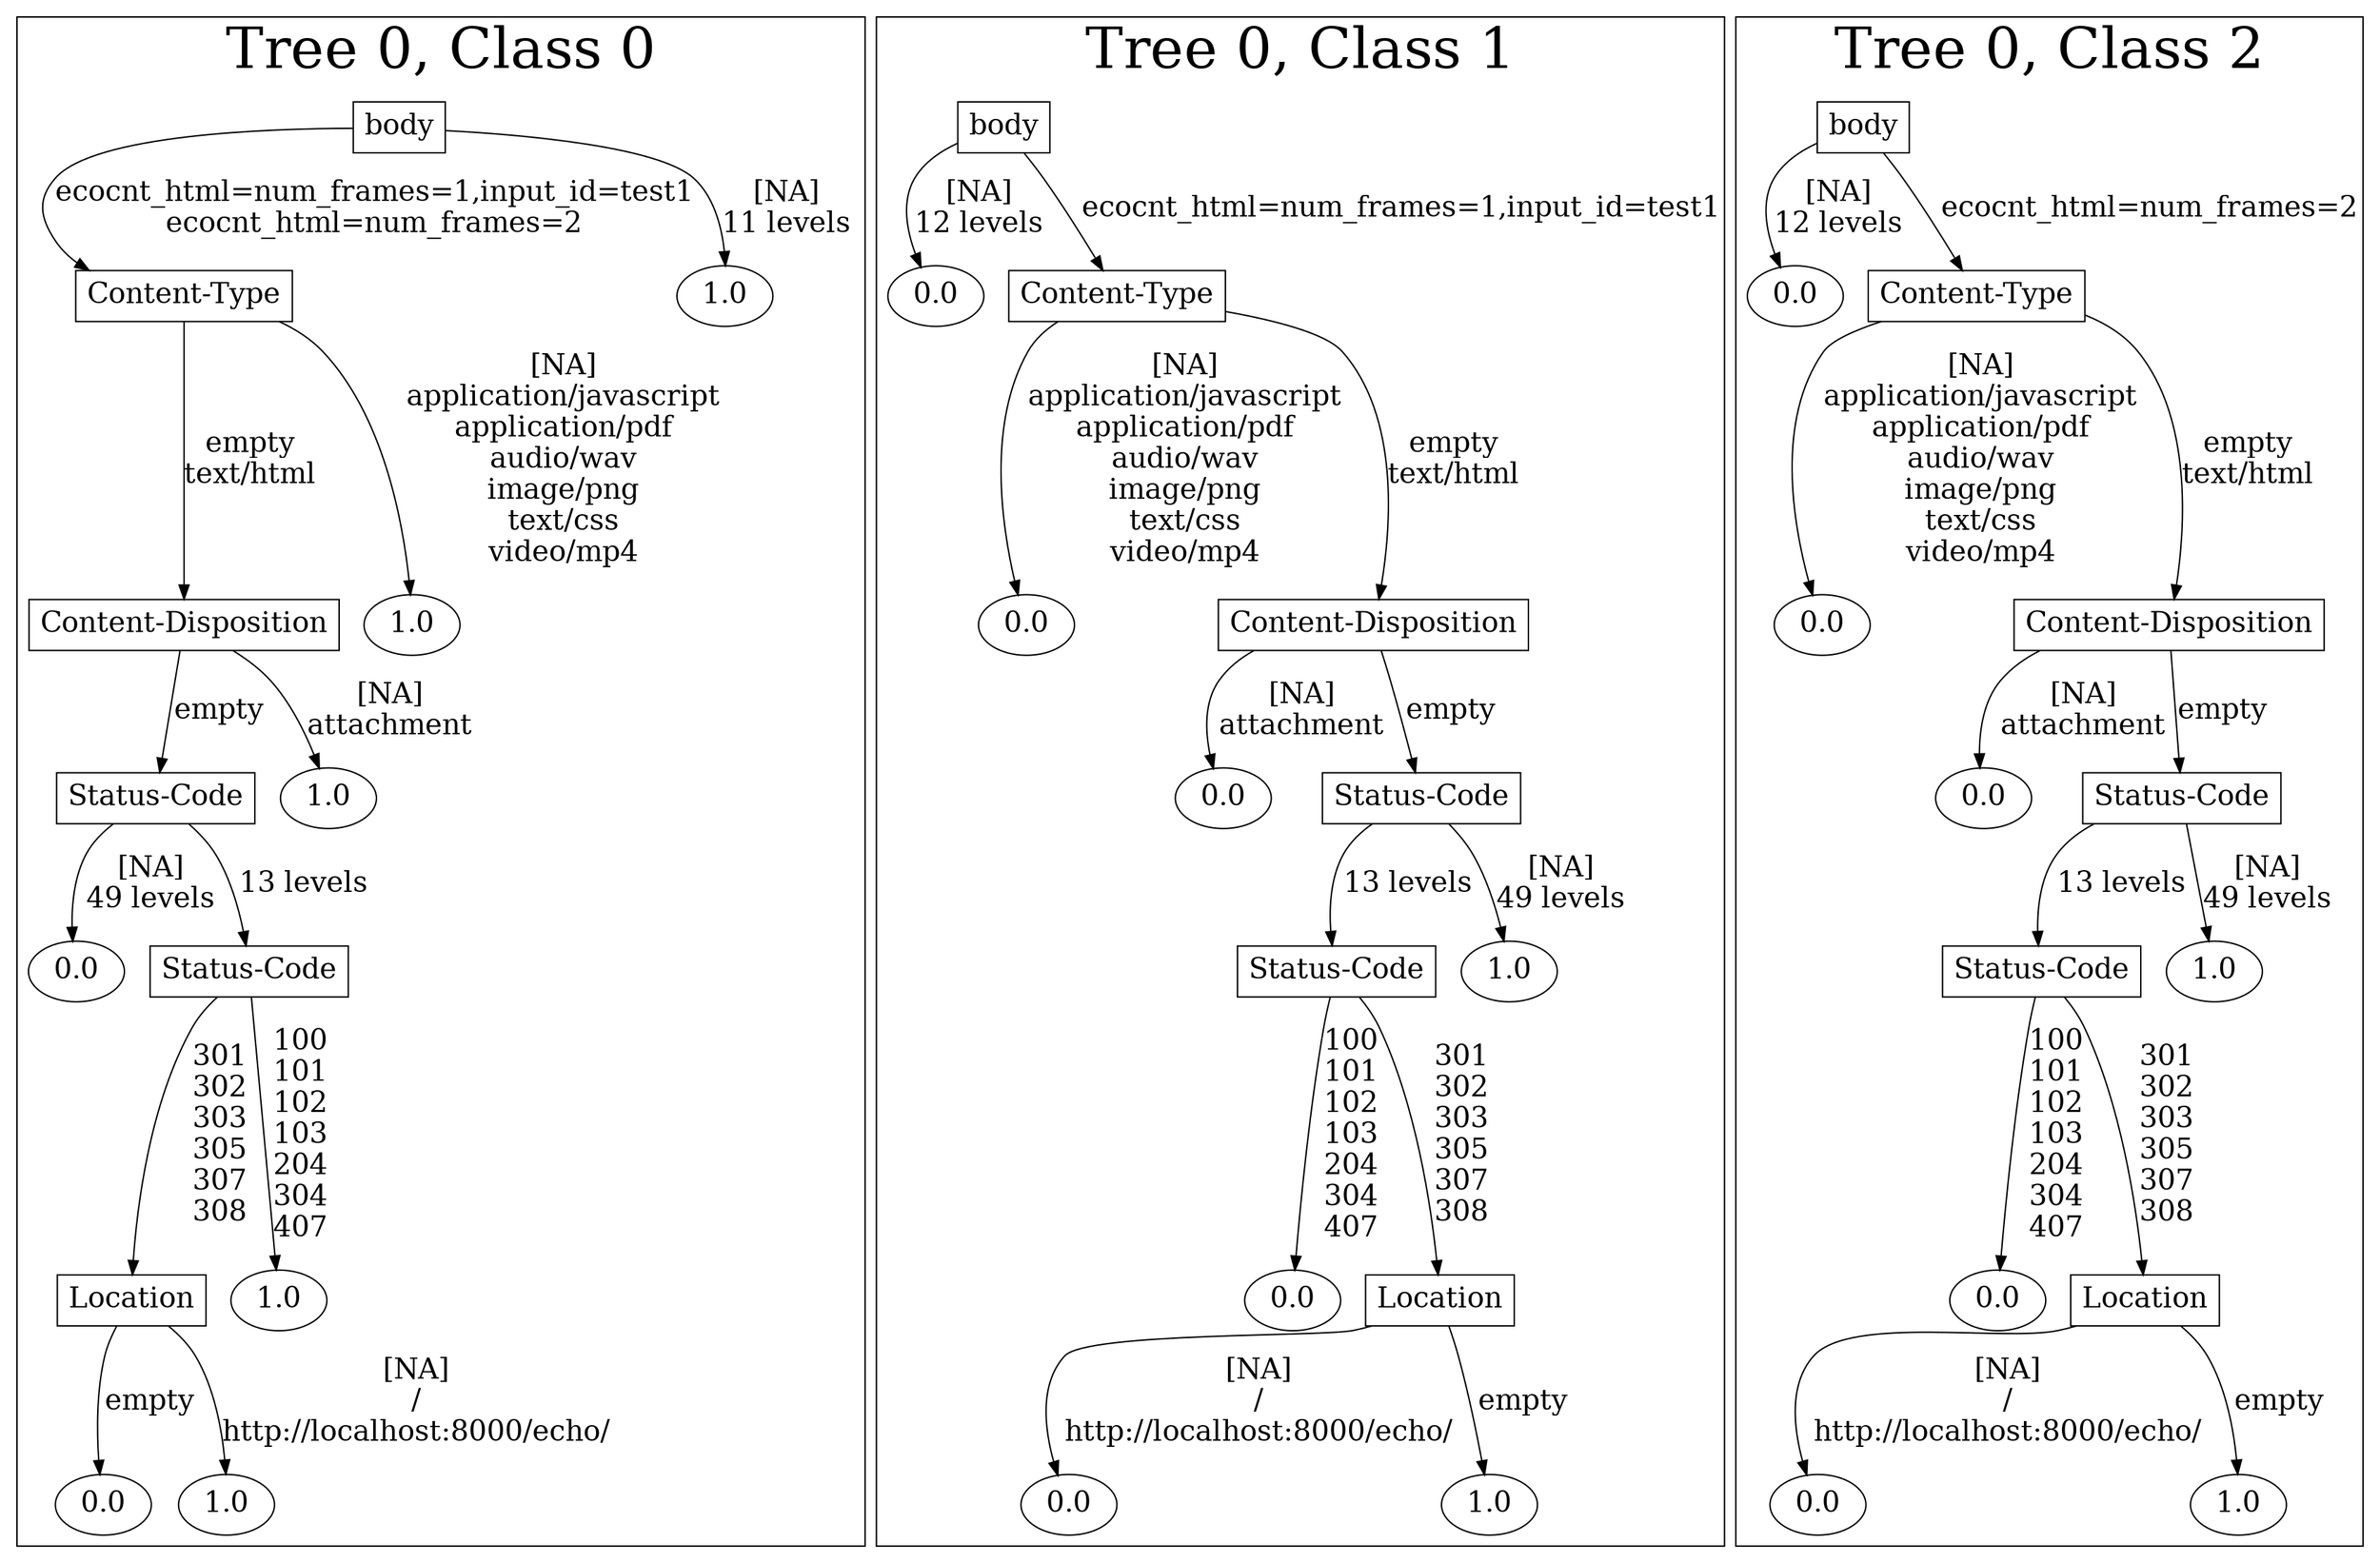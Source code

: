 /*
Generated by:
    http://https://github.com/h2oai/h2o-3/tree/master/h2o-genmodel/src/main/java/hex/genmodel/tools/PrintMojo.java
*/

/*
On a mac:

$ brew install graphviz
$ dot -Tpng file.gv -o file.png
$ open file.png
*/

digraph G {

subgraph cluster_0 {
/* Nodes */

/* Level 0 */
{
"SG_0_Node_0" [shape=box, fontsize=20, label="body"]
}

/* Level 1 */
{
"SG_0_Node_1" [shape=box, fontsize=20, label="Content-Type"]
"SG_0_Node_6" [fontsize=20, label="1.0"]
}

/* Level 2 */
{
"SG_0_Node_2" [shape=box, fontsize=20, label="Content-Disposition"]
"SG_0_Node_7" [fontsize=20, label="1.0"]
}

/* Level 3 */
{
"SG_0_Node_3" [shape=box, fontsize=20, label="Status-Code"]
"SG_0_Node_8" [fontsize=20, label="1.0"]
}

/* Level 4 */
{
"SG_0_Node_9" [fontsize=20, label="0.0"]
"SG_0_Node_4" [shape=box, fontsize=20, label="Status-Code"]
}

/* Level 5 */
{
"SG_0_Node_5" [shape=box, fontsize=20, label="Location"]
"SG_0_Node_10" [fontsize=20, label="1.0"]
}

/* Level 6 */
{
"SG_0_Node_11" [fontsize=20, label="0.0"]
"SG_0_Node_12" [fontsize=20, label="1.0"]
}

/* Edges */
"SG_0_Node_0" -> "SG_0_Node_1" [fontsize=20, label="ecocnt_html=num_frames=1,input_id=test1
ecocnt_html=num_frames=2
"]
"SG_0_Node_0" -> "SG_0_Node_6" [fontsize=20, label="[NA]
11 levels
"]
"SG_0_Node_1" -> "SG_0_Node_2" [fontsize=20, label="empty
text/html
"]
"SG_0_Node_1" -> "SG_0_Node_7" [fontsize=20, label="[NA]
application/javascript
application/pdf
audio/wav
image/png
text/css
video/mp4
"]
"SG_0_Node_2" -> "SG_0_Node_3" [fontsize=20, label="empty
"]
"SG_0_Node_2" -> "SG_0_Node_8" [fontsize=20, label="[NA]
attachment
"]
"SG_0_Node_3" -> "SG_0_Node_9" [fontsize=20, label="[NA]
49 levels
"]
"SG_0_Node_3" -> "SG_0_Node_4" [fontsize=20, label="13 levels
"]
"SG_0_Node_4" -> "SG_0_Node_5" [fontsize=20, label="301
302
303
305
307
308
"]
"SG_0_Node_4" -> "SG_0_Node_10" [fontsize=20, label="100
101
102
103
204
304
407
"]
"SG_0_Node_5" -> "SG_0_Node_11" [fontsize=20, label="empty
"]
"SG_0_Node_5" -> "SG_0_Node_12" [fontsize=20, label="[NA]
/
http://localhost:8000/echo/
"]

fontsize=40
label="Tree 0, Class 0"
}

subgraph cluster_1 {
/* Nodes */

/* Level 0 */
{
"SG_1_Node_0" [shape=box, fontsize=20, label="body"]
}

/* Level 1 */
{
"SG_1_Node_6" [fontsize=20, label="0.0"]
"SG_1_Node_1" [shape=box, fontsize=20, label="Content-Type"]
}

/* Level 2 */
{
"SG_1_Node_7" [fontsize=20, label="0.0"]
"SG_1_Node_2" [shape=box, fontsize=20, label="Content-Disposition"]
}

/* Level 3 */
{
"SG_1_Node_8" [fontsize=20, label="0.0"]
"SG_1_Node_3" [shape=box, fontsize=20, label="Status-Code"]
}

/* Level 4 */
{
"SG_1_Node_4" [shape=box, fontsize=20, label="Status-Code"]
"SG_1_Node_9" [fontsize=20, label="1.0"]
}

/* Level 5 */
{
"SG_1_Node_10" [fontsize=20, label="0.0"]
"SG_1_Node_5" [shape=box, fontsize=20, label="Location"]
}

/* Level 6 */
{
"SG_1_Node_11" [fontsize=20, label="0.0"]
"SG_1_Node_12" [fontsize=20, label="1.0"]
}

/* Edges */
"SG_1_Node_0" -> "SG_1_Node_6" [fontsize=20, label="[NA]
12 levels
"]
"SG_1_Node_0" -> "SG_1_Node_1" [fontsize=20, label="ecocnt_html=num_frames=1,input_id=test1
"]
"SG_1_Node_1" -> "SG_1_Node_7" [fontsize=20, label="[NA]
application/javascript
application/pdf
audio/wav
image/png
text/css
video/mp4
"]
"SG_1_Node_1" -> "SG_1_Node_2" [fontsize=20, label="empty
text/html
"]
"SG_1_Node_2" -> "SG_1_Node_8" [fontsize=20, label="[NA]
attachment
"]
"SG_1_Node_2" -> "SG_1_Node_3" [fontsize=20, label="empty
"]
"SG_1_Node_3" -> "SG_1_Node_4" [fontsize=20, label="13 levels
"]
"SG_1_Node_3" -> "SG_1_Node_9" [fontsize=20, label="[NA]
49 levels
"]
"SG_1_Node_4" -> "SG_1_Node_10" [fontsize=20, label="100
101
102
103
204
304
407
"]
"SG_1_Node_4" -> "SG_1_Node_5" [fontsize=20, label="301
302
303
305
307
308
"]
"SG_1_Node_5" -> "SG_1_Node_11" [fontsize=20, label="[NA]
/
http://localhost:8000/echo/
"]
"SG_1_Node_5" -> "SG_1_Node_12" [fontsize=20, label="empty
"]

fontsize=40
label="Tree 0, Class 1"
}

subgraph cluster_2 {
/* Nodes */

/* Level 0 */
{
"SG_2_Node_0" [shape=box, fontsize=20, label="body"]
}

/* Level 1 */
{
"SG_2_Node_6" [fontsize=20, label="0.0"]
"SG_2_Node_1" [shape=box, fontsize=20, label="Content-Type"]
}

/* Level 2 */
{
"SG_2_Node_7" [fontsize=20, label="0.0"]
"SG_2_Node_2" [shape=box, fontsize=20, label="Content-Disposition"]
}

/* Level 3 */
{
"SG_2_Node_8" [fontsize=20, label="0.0"]
"SG_2_Node_3" [shape=box, fontsize=20, label="Status-Code"]
}

/* Level 4 */
{
"SG_2_Node_4" [shape=box, fontsize=20, label="Status-Code"]
"SG_2_Node_9" [fontsize=20, label="1.0"]
}

/* Level 5 */
{
"SG_2_Node_10" [fontsize=20, label="0.0"]
"SG_2_Node_5" [shape=box, fontsize=20, label="Location"]
}

/* Level 6 */
{
"SG_2_Node_11" [fontsize=20, label="0.0"]
"SG_2_Node_12" [fontsize=20, label="1.0"]
}

/* Edges */
"SG_2_Node_0" -> "SG_2_Node_6" [fontsize=20, label="[NA]
12 levels
"]
"SG_2_Node_0" -> "SG_2_Node_1" [fontsize=20, label="ecocnt_html=num_frames=2
"]
"SG_2_Node_1" -> "SG_2_Node_7" [fontsize=20, label="[NA]
application/javascript
application/pdf
audio/wav
image/png
text/css
video/mp4
"]
"SG_2_Node_1" -> "SG_2_Node_2" [fontsize=20, label="empty
text/html
"]
"SG_2_Node_2" -> "SG_2_Node_8" [fontsize=20, label="[NA]
attachment
"]
"SG_2_Node_2" -> "SG_2_Node_3" [fontsize=20, label="empty
"]
"SG_2_Node_3" -> "SG_2_Node_4" [fontsize=20, label="13 levels
"]
"SG_2_Node_3" -> "SG_2_Node_9" [fontsize=20, label="[NA]
49 levels
"]
"SG_2_Node_4" -> "SG_2_Node_10" [fontsize=20, label="100
101
102
103
204
304
407
"]
"SG_2_Node_4" -> "SG_2_Node_5" [fontsize=20, label="301
302
303
305
307
308
"]
"SG_2_Node_5" -> "SG_2_Node_11" [fontsize=20, label="[NA]
/
http://localhost:8000/echo/
"]
"SG_2_Node_5" -> "SG_2_Node_12" [fontsize=20, label="empty
"]

fontsize=40
label="Tree 0, Class 2"
}

}

